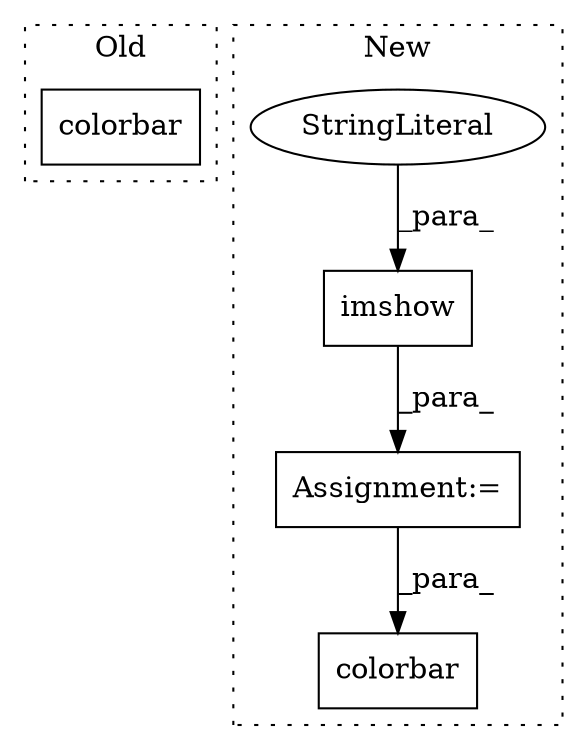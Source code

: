 digraph G {
subgraph cluster0 {
1 [label="colorbar" a="32" s="13958" l="10" shape="box"];
label = "Old";
style="dotted";
}
subgraph cluster1 {
2 [label="imshow" a="32" s="14620,14644" l="7,1" shape="box"];
3 [label="StringLiteral" a="45" s="14630" l="9" shape="ellipse"];
4 [label="colorbar" a="32" s="14663,14677" l="9,1" shape="box"];
5 [label="Assignment:=" a="7" s="14616" l="1" shape="box"];
label = "New";
style="dotted";
}
2 -> 5 [label="_para_"];
3 -> 2 [label="_para_"];
5 -> 4 [label="_para_"];
}
